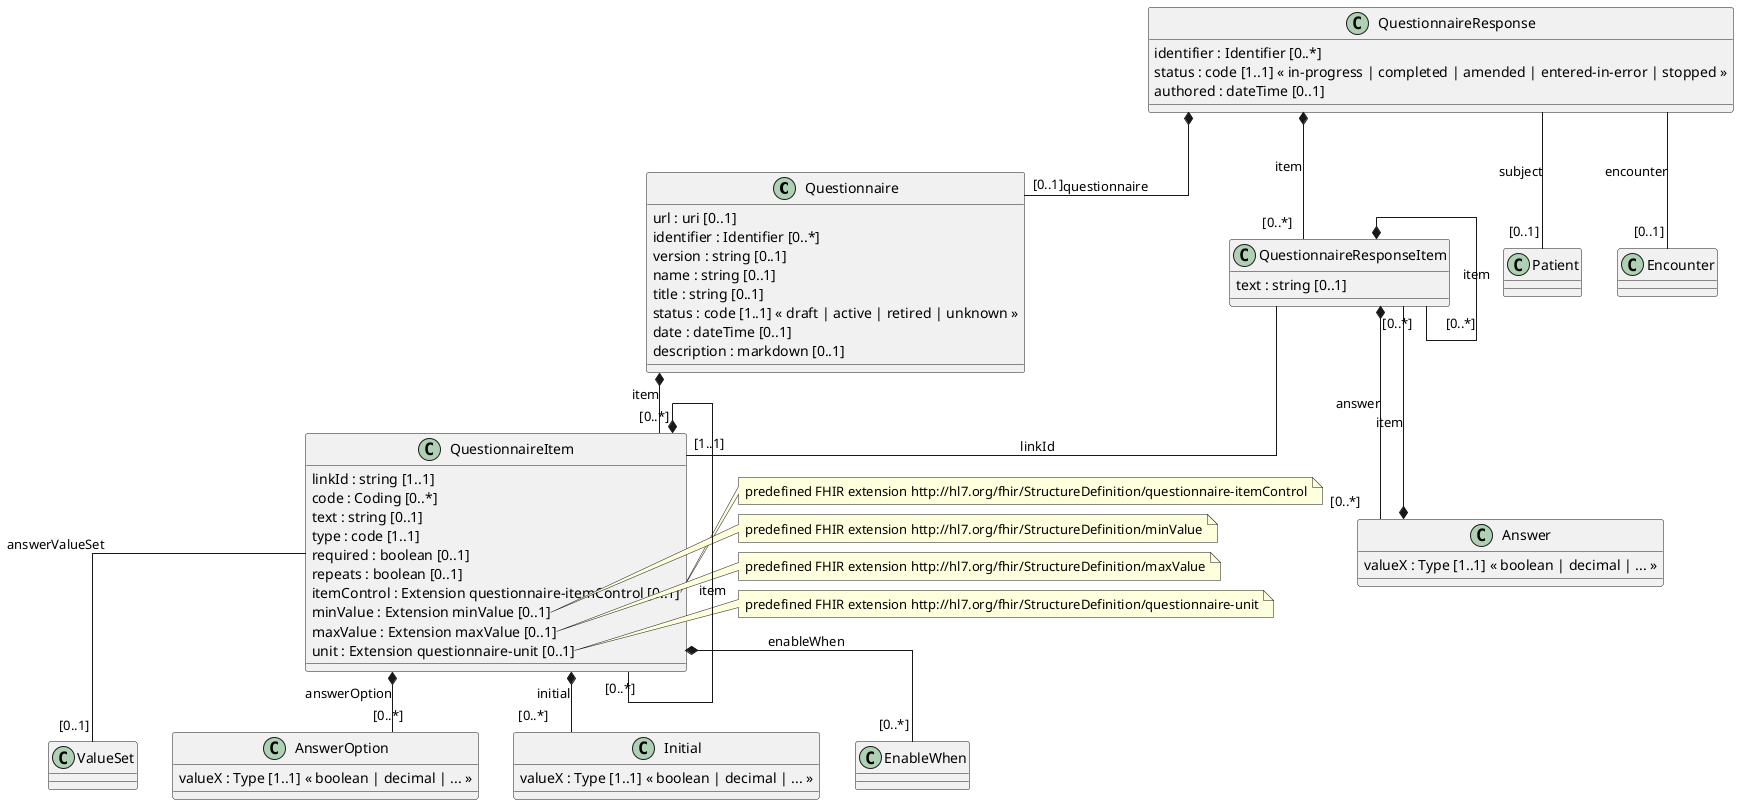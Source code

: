 @startuml
' ========================================
' start: configuration
' ========================================

skinparam linetype ortho

' ========================================
' end: configuration
' ========================================

' ========================================
' start: definition of entities/classes
' ========================================

class Questionnaire {
  url : uri [0..1]
  identifier : Identifier [0..*]
  version : string [0..1]
  name : string [0..1]
  title : string [0..1]
  status : code [1..1] « draft | active | retired | unknown »
  date : dateTime [0..1]
  description : markdown [0..1]
}

class QuestionnaireResponse {
  identifier : Identifier [0..*]
  status : code [1..1] « in-progress | completed | amended | entered-in-error | stopped »
  authored : dateTime [0..1]
}


class QuestionnaireItem {
  linkId : string [1..1]
  code : Coding [0..*]
  text : string [0..1]
  type : code [1..1]
  required : boolean [0..1]
  repeats : boolean [0..1]
  itemControl : Extension questionnaire-itemControl [0..1]
  minValue : Extension minValue [0..1]
  maxValue : Extension maxValue [0..1]
  unit : Extension questionnaire-unit [0..1]
}


class QuestionnaireResponseItem {
  text : string [0..1]
}

class ValueSet {
  }

class Patient {
  }

class Encounter {
  }

class AnswerOption {
  valueX : Type [1..1] « boolean | decimal | ... »
}
 
class Initial {
  valueX : Type [1..1] « boolean | decimal | ... »
}

class Answer {
  valueX : Type [1..1] « boolean | decimal | ... »
}

' ========================================
' end: definition of entities/classes
' ========================================

' ========================================
' start: definition of notes
' ========================================

note right of QuestionnaireItem::itemControl
  predefined FHIR extension http://hl7.org/fhir/StructureDefinition/questionnaire-itemControl
end note

note right of QuestionnaireItem::minValue
  predefined FHIR extension http://hl7.org/fhir/StructureDefinition/minValue
end note

note right of QuestionnaireItem::maxValue
  predefined FHIR extension http://hl7.org/fhir/StructureDefinition/maxValue
end note

note right of QuestionnaireItem::unit
  predefined FHIR extension http://hl7.org/fhir/StructureDefinition/questionnaire-unit
end note

' ========================================
' end: definition of notes
' ========================================


' ========================================
' start: definition of associations
' ========================================

Questionnaire *-- "[0..*]" QuestionnaireItem : item
QuestionnaireItem *-- "[0..*]" QuestionnaireItem : item
QuestionnaireItem *-- "[0..*]" Initial : initial
QuestionnaireItem *-- "[0..*]" AnswerOption : answerOption
QuestionnaireItem *-- "[0..*]" EnableWhen : enableWhen
QuestionnaireItem -- "[0..1]" ValueSet : answerValueSet


QuestionnaireResponse *-- "[0..1]" Questionnaire : questionnaire
QuestionnaireResponse *-- "[0..*]" QuestionnaireResponseItem : item
QuestionnaireResponse -- "[0..1]" Patient : subject
QuestionnaireResponse -- "[0..1]" Encounter : encounter
QuestionnaireResponseItem *-- "[0..*]" QuestionnaireResponseItem : item
QuestionnaireResponseItem -- "[1..1]" QuestionnaireItem : linkId
QuestionnaireResponseItem *-- "[0..*]" Answer : answer
Answer *-- "[0..*]" QuestionnaireResponseItem : item

' ========================================
' end: definition of associations
' ========================================
@enduml
